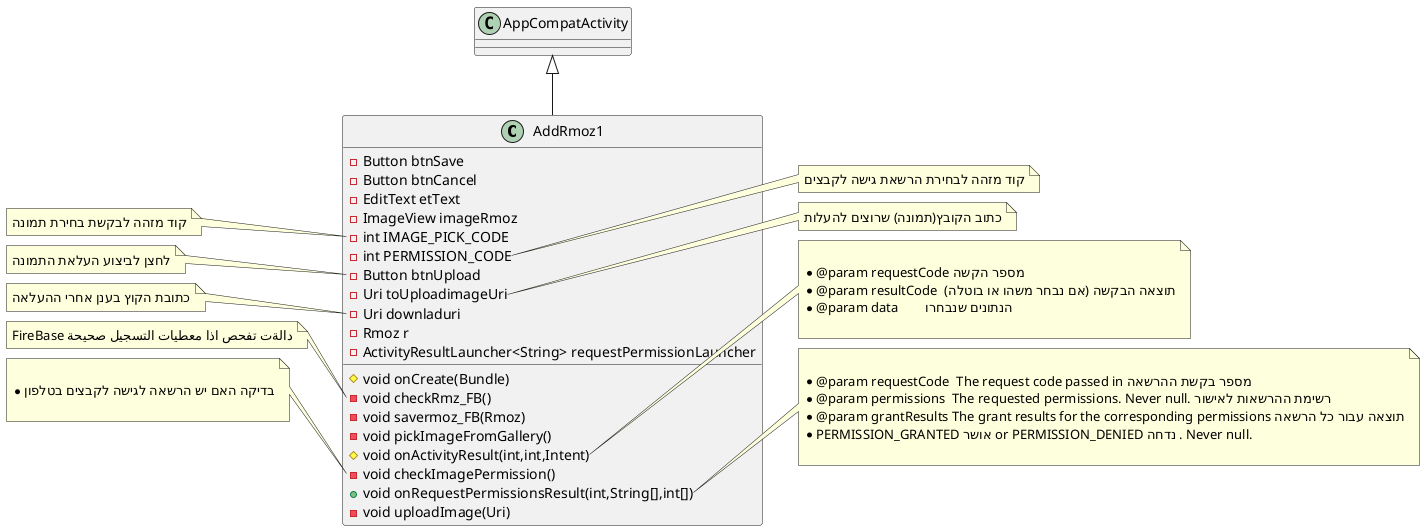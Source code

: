 @startuml
class AddRmoz1 {
- Button btnSave
- Button btnCancel
- EditText etText
- ImageView imageRmoz
- int IMAGE_PICK_CODE
- int PERMISSION_CODE
- Button btnUpload
- Uri toUploadimageUri
- Uri downladuri
- Rmoz r
- ActivityResultLauncher<String> requestPermissionLauncher
# void onCreate(Bundle)
- void checkRmz_FB()
- void savermoz_FB(Rmoz)
- void pickImageFromGallery()
# void onActivityResult(int,int,Intent)
- void checkImagePermission()
+ void onRequestPermissionsResult(int,String[],int[])
- void uploadImage(Uri)
}
note left of AddRmoz1::IMAGE_PICK_CODE
 קוד מזהה לבקשת בחירת תמונה
end note
note right of AddRmoz1::PERMISSION_CODE
קוד מזהה לבחירת הרשאת גישה לקבצים
end note
note left of AddRmoz1::btnUpload
 לחצן לביצוע העלאת התמונה
end note
note right of AddRmoz1::toUploadimageUri
 כתוב הקובץ(תמונה) שרוצים להעלות
end note
note left of AddRmoz1::downladuri
כתובת הקוץ בענן אחרי ההעלאה
end note

note left of AddRmoz1::checkRmz_FB()
FireBase دالةت تفحص اذا معطيات التسجيل صحيحة
end note
note right of AddRmoz1::onActivityResult(int,int,Intent)

     * @param requestCode מספר הקשה
     * @param resultCode  תוצאה הבקשה (אם נבחר משהו או בוטלה)
     * @param data        הנתונים שנבחרו
     
end note
note left of AddRmoz1::checkImagePermission()

     * בדיקה האם יש הרשאה לגישה לקבצים בטלפון
     
end note
note right of AddRmoz1::onRequestPermissionsResult(int,String[],int[])

     * @param requestCode  The request code passed in מספר בקשת ההרשאה
     * @param permissions  The requested permissions. Never null. רשימת ההרשאות לאישור
     * @param grantResults The grant results for the corresponding permissions תוצאה עבור כל הרשאה
     *                     PERMISSION_GRANTED אושר or PERMISSION_DENIED נדחה . Never null.
     
end note



AppCompatActivity <|-- AddRmoz1
@enduml